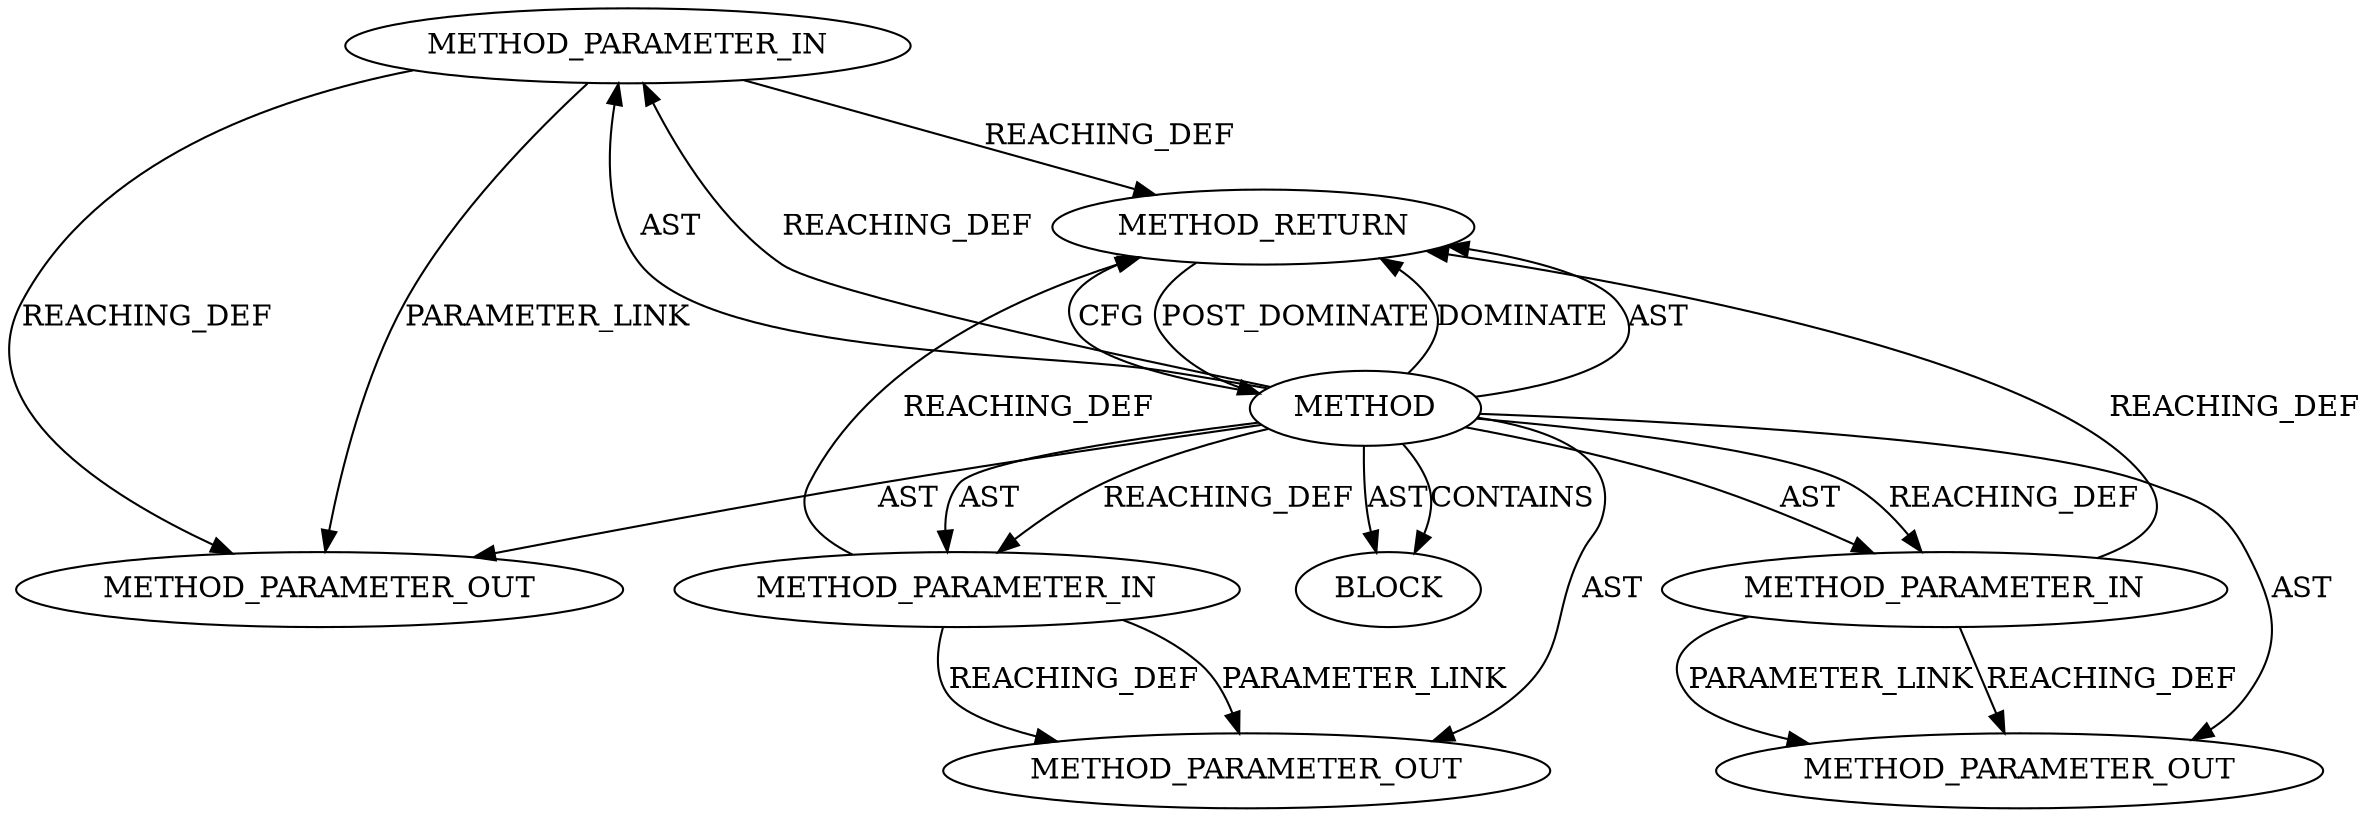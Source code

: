 digraph {
  22040 [label=METHOD_PARAMETER_OUT ORDER=1 CODE="p1" IS_VARIADIC=false TYPE_FULL_NAME="ANY" EVALUATION_STRATEGY="BY_VALUE" INDEX=1 NAME="p1"]
  20082 [label=METHOD_PARAMETER_IN ORDER=1 CODE="p1" IS_VARIADIC=false TYPE_FULL_NAME="ANY" EVALUATION_STRATEGY="BY_VALUE" INDEX=1 NAME="p1"]
  20086 [label=METHOD_RETURN ORDER=2 CODE="RET" TYPE_FULL_NAME="ANY" EVALUATION_STRATEGY="BY_VALUE"]
  20085 [label=BLOCK ORDER=1 ARGUMENT_INDEX=1 CODE="<empty>" TYPE_FULL_NAME="ANY"]
  22041 [label=METHOD_PARAMETER_OUT ORDER=2 CODE="p2" IS_VARIADIC=false TYPE_FULL_NAME="ANY" EVALUATION_STRATEGY="BY_VALUE" INDEX=2 NAME="p2"]
  20084 [label=METHOD_PARAMETER_IN ORDER=3 CODE="p3" IS_VARIADIC=false TYPE_FULL_NAME="ANY" EVALUATION_STRATEGY="BY_VALUE" INDEX=3 NAME="p3"]
  20081 [label=METHOD AST_PARENT_TYPE="NAMESPACE_BLOCK" AST_PARENT_FULL_NAME="<global>" ORDER=0 CODE="<empty>" FULL_NAME="scatterwalk_crypto_chain" IS_EXTERNAL=true FILENAME="<empty>" SIGNATURE="" NAME="scatterwalk_crypto_chain"]
  20083 [label=METHOD_PARAMETER_IN ORDER=2 CODE="p2" IS_VARIADIC=false TYPE_FULL_NAME="ANY" EVALUATION_STRATEGY="BY_VALUE" INDEX=2 NAME="p2"]
  22042 [label=METHOD_PARAMETER_OUT ORDER=3 CODE="p3" IS_VARIADIC=false TYPE_FULL_NAME="ANY" EVALUATION_STRATEGY="BY_VALUE" INDEX=3 NAME="p3"]
  20082 -> 22040 [label=REACHING_DEF VARIABLE="p1"]
  20084 -> 22042 [label=REACHING_DEF VARIABLE="p3"]
  20081 -> 20083 [label=AST ]
  20084 -> 22042 [label=PARAMETER_LINK ]
  20081 -> 22042 [label=AST ]
  20081 -> 20084 [label=AST ]
  20083 -> 22041 [label=PARAMETER_LINK ]
  20083 -> 22041 [label=REACHING_DEF VARIABLE="p2"]
  20084 -> 20086 [label=REACHING_DEF VARIABLE="p3"]
  20086 -> 20081 [label=POST_DOMINATE ]
  20081 -> 20086 [label=DOMINATE ]
  20081 -> 20082 [label=REACHING_DEF VARIABLE=""]
  20081 -> 20082 [label=AST ]
  20081 -> 20086 [label=AST ]
  20081 -> 20085 [label=AST ]
  20081 -> 20083 [label=REACHING_DEF VARIABLE=""]
  20081 -> 20085 [label=CONTAINS ]
  20081 -> 22040 [label=AST ]
  20081 -> 22041 [label=AST ]
  20082 -> 22040 [label=PARAMETER_LINK ]
  20081 -> 20086 [label=CFG ]
  20082 -> 20086 [label=REACHING_DEF VARIABLE="p1"]
  20081 -> 20084 [label=REACHING_DEF VARIABLE=""]
  20083 -> 20086 [label=REACHING_DEF VARIABLE="p2"]
}
